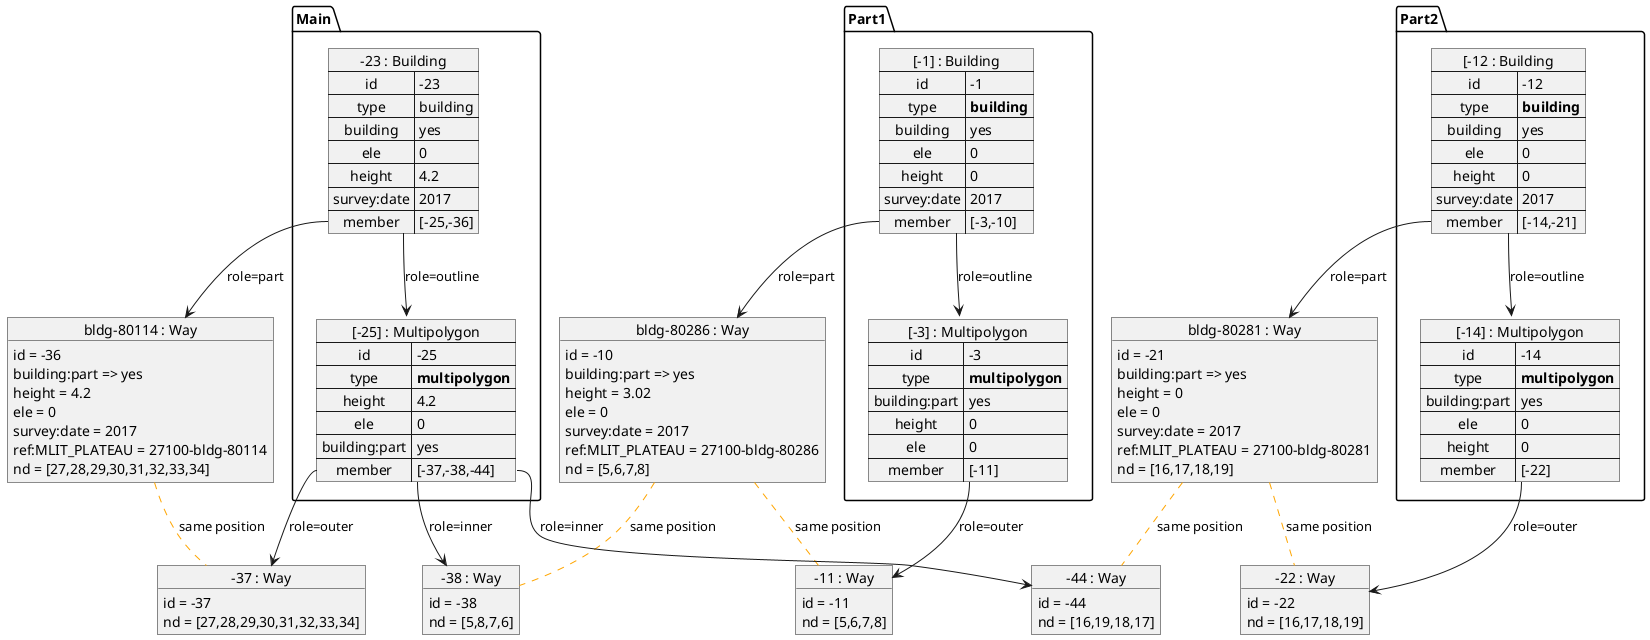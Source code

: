 @startuml
object "bldg-80114 : Way" as Way_36 {
  id = -36
  building:part => yes
  height = 4.2
  ele = 0
  survey:date = 2017
  ref:MLIT_PLATEAU = 27100-bldg-80114
  nd = [27,28,29,30,31,32,33,34]
}
object "-37 : Way" as Way_37 {
  id = -37
  nd = [27,28,29,30,31,32,33,34]
}
Way_36 .[#orange] Way_37 : same position

object "-38 : Way" as Way_38 {
  id = -38
  nd = [5,8,7,6]
}
object "bldg-80286 : Way" as Way_10 {
  id = -10
  building:part => yes
  height = 3.02
  ele = 0
  survey:date = 2017
  ref:MLIT_PLATEAU = 27100-bldg-80286
  nd = [5,6,7,8]
}
object "-11 : Way" as Way_11 {
  id = -11
  nd = [5,6,7,8]
}
Way_10 .[#orange]. Way_38 : same position
Way_10 .[#orange] Way_11 : same position

object "bldg-80281 : Way" as Way_21 {
  id = -21
  building:part => yes
  height = 0
  ele = 0
  survey:date = 2017
  ref:MLIT_PLATEAU = 27100-bldg-80281
  nd = [16,17,18,19]
}
object "-22 : Way" as Way_22 {
  id = -22
  nd = [16,17,18,19]
}
object "-44 : Way" as Way_44 {
  id = -44
  nd = [16,19,18,17]
}
Way_21 .[#orange]. Way_44 : same position
Way_21 .[#orange] Way_22 : same position

package Part1 {
  map "[-3] : Multipolygon" as Relation_3 {
    id => -3
    type => **multipolygon**
    building:part => yes
    height => 0
    ele => 0
    member => [-11]
  }
  Relation_3::member --> Way_11 : role=outer
  
  map "[-1] : Building" as Relation_1 {
    id => -1
    type => **building**
    building => yes
    ele => 0
    height => 0
    survey:date => 2017
    member => [-3,-10]
  }
  Relation_1::member --> Relation_3 : role=outline
  Relation_1::member --> Way_10 : role=part
}
package Main {
  map "[-25] : Multipolygon" as Relation_25 {
    id => -25
    type => **multipolygon**
    height => 4.2
    ele => 0
    building:part => yes
    member => [-37,-38,-44]
  }
  Relation_25::member --> Way_37 : role=outer
  Relation_25::member --> Way_38 : role=inner
  Relation_25::member --> Way_44 : role=inner
  
  map "-23 : Building" as Relation_23 {
    id => -23
    type => building
    building => yes
    ele => 0
    height => 4.2
    survey:date => 2017
    member => [-25,-36]
  }
  Relation_23::member --> Relation_25 : role=outline
  Relation_23::member --> Way_36 : role=part
}
package Part2 {
  map "[-14] : Multipolygon" as Relation_14 {
    id => -14
    type => **multipolygon**
    building:part => yes
    ele => 0
    height => 0
    member => [-22]
  }
  Relation_14::member --> Way_22 : role=outer
  
  map "[-12 : Building" as Relation_12 {
    id => -12
    type => **building**
    building => yes
    ele => 0
    height => 0
    survey:date => 2017
    member => [-14,-21]
  }
  Relation_12::member --> Relation_14 : role=outline
  Relation_12::member --> Way_21 : role=part
}
@enduml
